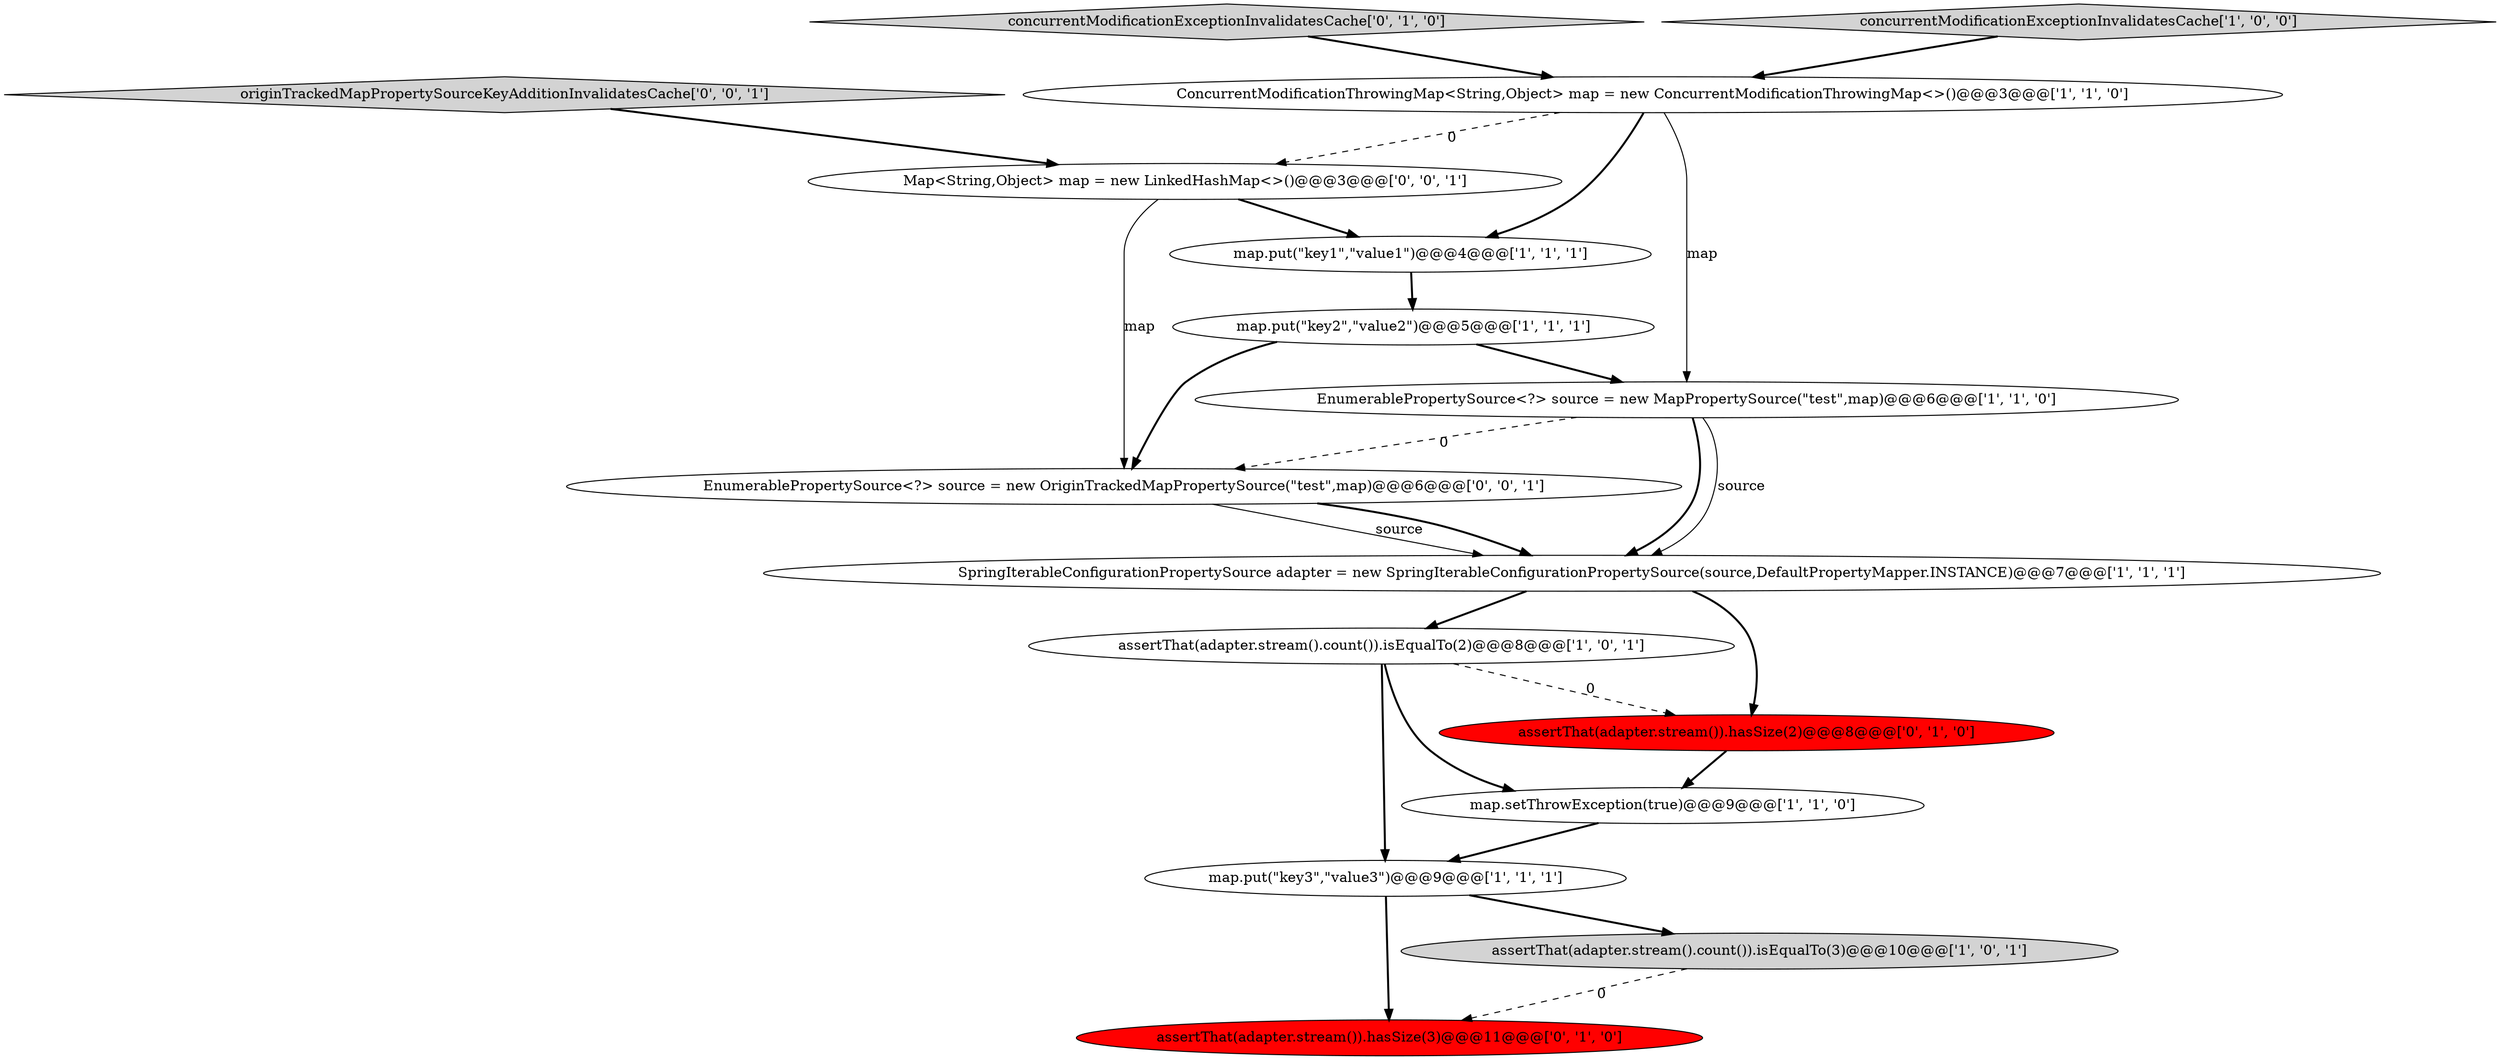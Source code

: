 digraph {
14 [style = filled, label = "EnumerablePropertySource<?> source = new OriginTrackedMapPropertySource(\"test\",map)@@@6@@@['0', '0', '1']", fillcolor = white, shape = ellipse image = "AAA0AAABBB3BBB"];
4 [style = filled, label = "map.put(\"key1\",\"value1\")@@@4@@@['1', '1', '1']", fillcolor = white, shape = ellipse image = "AAA0AAABBB1BBB"];
12 [style = filled, label = "assertThat(adapter.stream()).hasSize(3)@@@11@@@['0', '1', '0']", fillcolor = red, shape = ellipse image = "AAA1AAABBB2BBB"];
11 [style = filled, label = "concurrentModificationExceptionInvalidatesCache['0', '1', '0']", fillcolor = lightgray, shape = diamond image = "AAA0AAABBB2BBB"];
6 [style = filled, label = "assertThat(adapter.stream().count()).isEqualTo(3)@@@10@@@['1', '0', '1']", fillcolor = lightgray, shape = ellipse image = "AAA0AAABBB1BBB"];
0 [style = filled, label = "SpringIterableConfigurationPropertySource adapter = new SpringIterableConfigurationPropertySource(source,DefaultPropertyMapper.INSTANCE)@@@7@@@['1', '1', '1']", fillcolor = white, shape = ellipse image = "AAA0AAABBB1BBB"];
1 [style = filled, label = "assertThat(adapter.stream().count()).isEqualTo(2)@@@8@@@['1', '0', '1']", fillcolor = white, shape = ellipse image = "AAA0AAABBB1BBB"];
5 [style = filled, label = "ConcurrentModificationThrowingMap<String,Object> map = new ConcurrentModificationThrowingMap<>()@@@3@@@['1', '1', '0']", fillcolor = white, shape = ellipse image = "AAA0AAABBB1BBB"];
7 [style = filled, label = "map.put(\"key3\",\"value3\")@@@9@@@['1', '1', '1']", fillcolor = white, shape = ellipse image = "AAA0AAABBB1BBB"];
3 [style = filled, label = "concurrentModificationExceptionInvalidatesCache['1', '0', '0']", fillcolor = lightgray, shape = diamond image = "AAA0AAABBB1BBB"];
9 [style = filled, label = "map.setThrowException(true)@@@9@@@['1', '1', '0']", fillcolor = white, shape = ellipse image = "AAA0AAABBB1BBB"];
13 [style = filled, label = "Map<String,Object> map = new LinkedHashMap<>()@@@3@@@['0', '0', '1']", fillcolor = white, shape = ellipse image = "AAA0AAABBB3BBB"];
8 [style = filled, label = "map.put(\"key2\",\"value2\")@@@5@@@['1', '1', '1']", fillcolor = white, shape = ellipse image = "AAA0AAABBB1BBB"];
15 [style = filled, label = "originTrackedMapPropertySourceKeyAdditionInvalidatesCache['0', '0', '1']", fillcolor = lightgray, shape = diamond image = "AAA0AAABBB3BBB"];
2 [style = filled, label = "EnumerablePropertySource<?> source = new MapPropertySource(\"test\",map)@@@6@@@['1', '1', '0']", fillcolor = white, shape = ellipse image = "AAA0AAABBB1BBB"];
10 [style = filled, label = "assertThat(adapter.stream()).hasSize(2)@@@8@@@['0', '1', '0']", fillcolor = red, shape = ellipse image = "AAA1AAABBB2BBB"];
5->13 [style = dashed, label="0"];
15->13 [style = bold, label=""];
7->12 [style = bold, label=""];
8->14 [style = bold, label=""];
5->2 [style = solid, label="map"];
1->10 [style = dashed, label="0"];
9->7 [style = bold, label=""];
1->7 [style = bold, label=""];
14->0 [style = solid, label="source"];
1->9 [style = bold, label=""];
6->12 [style = dashed, label="0"];
11->5 [style = bold, label=""];
3->5 [style = bold, label=""];
2->0 [style = bold, label=""];
0->10 [style = bold, label=""];
2->14 [style = dashed, label="0"];
14->0 [style = bold, label=""];
8->2 [style = bold, label=""];
0->1 [style = bold, label=""];
5->4 [style = bold, label=""];
7->6 [style = bold, label=""];
2->0 [style = solid, label="source"];
4->8 [style = bold, label=""];
10->9 [style = bold, label=""];
13->14 [style = solid, label="map"];
13->4 [style = bold, label=""];
}

